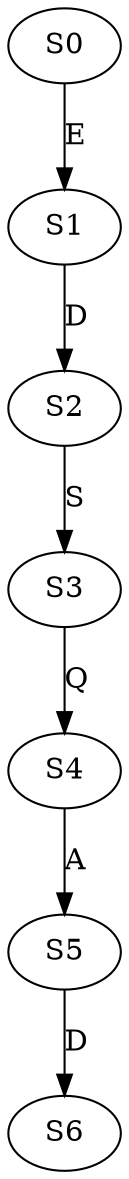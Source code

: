 strict digraph  {
	S0 -> S1 [ label = E ];
	S1 -> S2 [ label = D ];
	S2 -> S3 [ label = S ];
	S3 -> S4 [ label = Q ];
	S4 -> S5 [ label = A ];
	S5 -> S6 [ label = D ];
}

